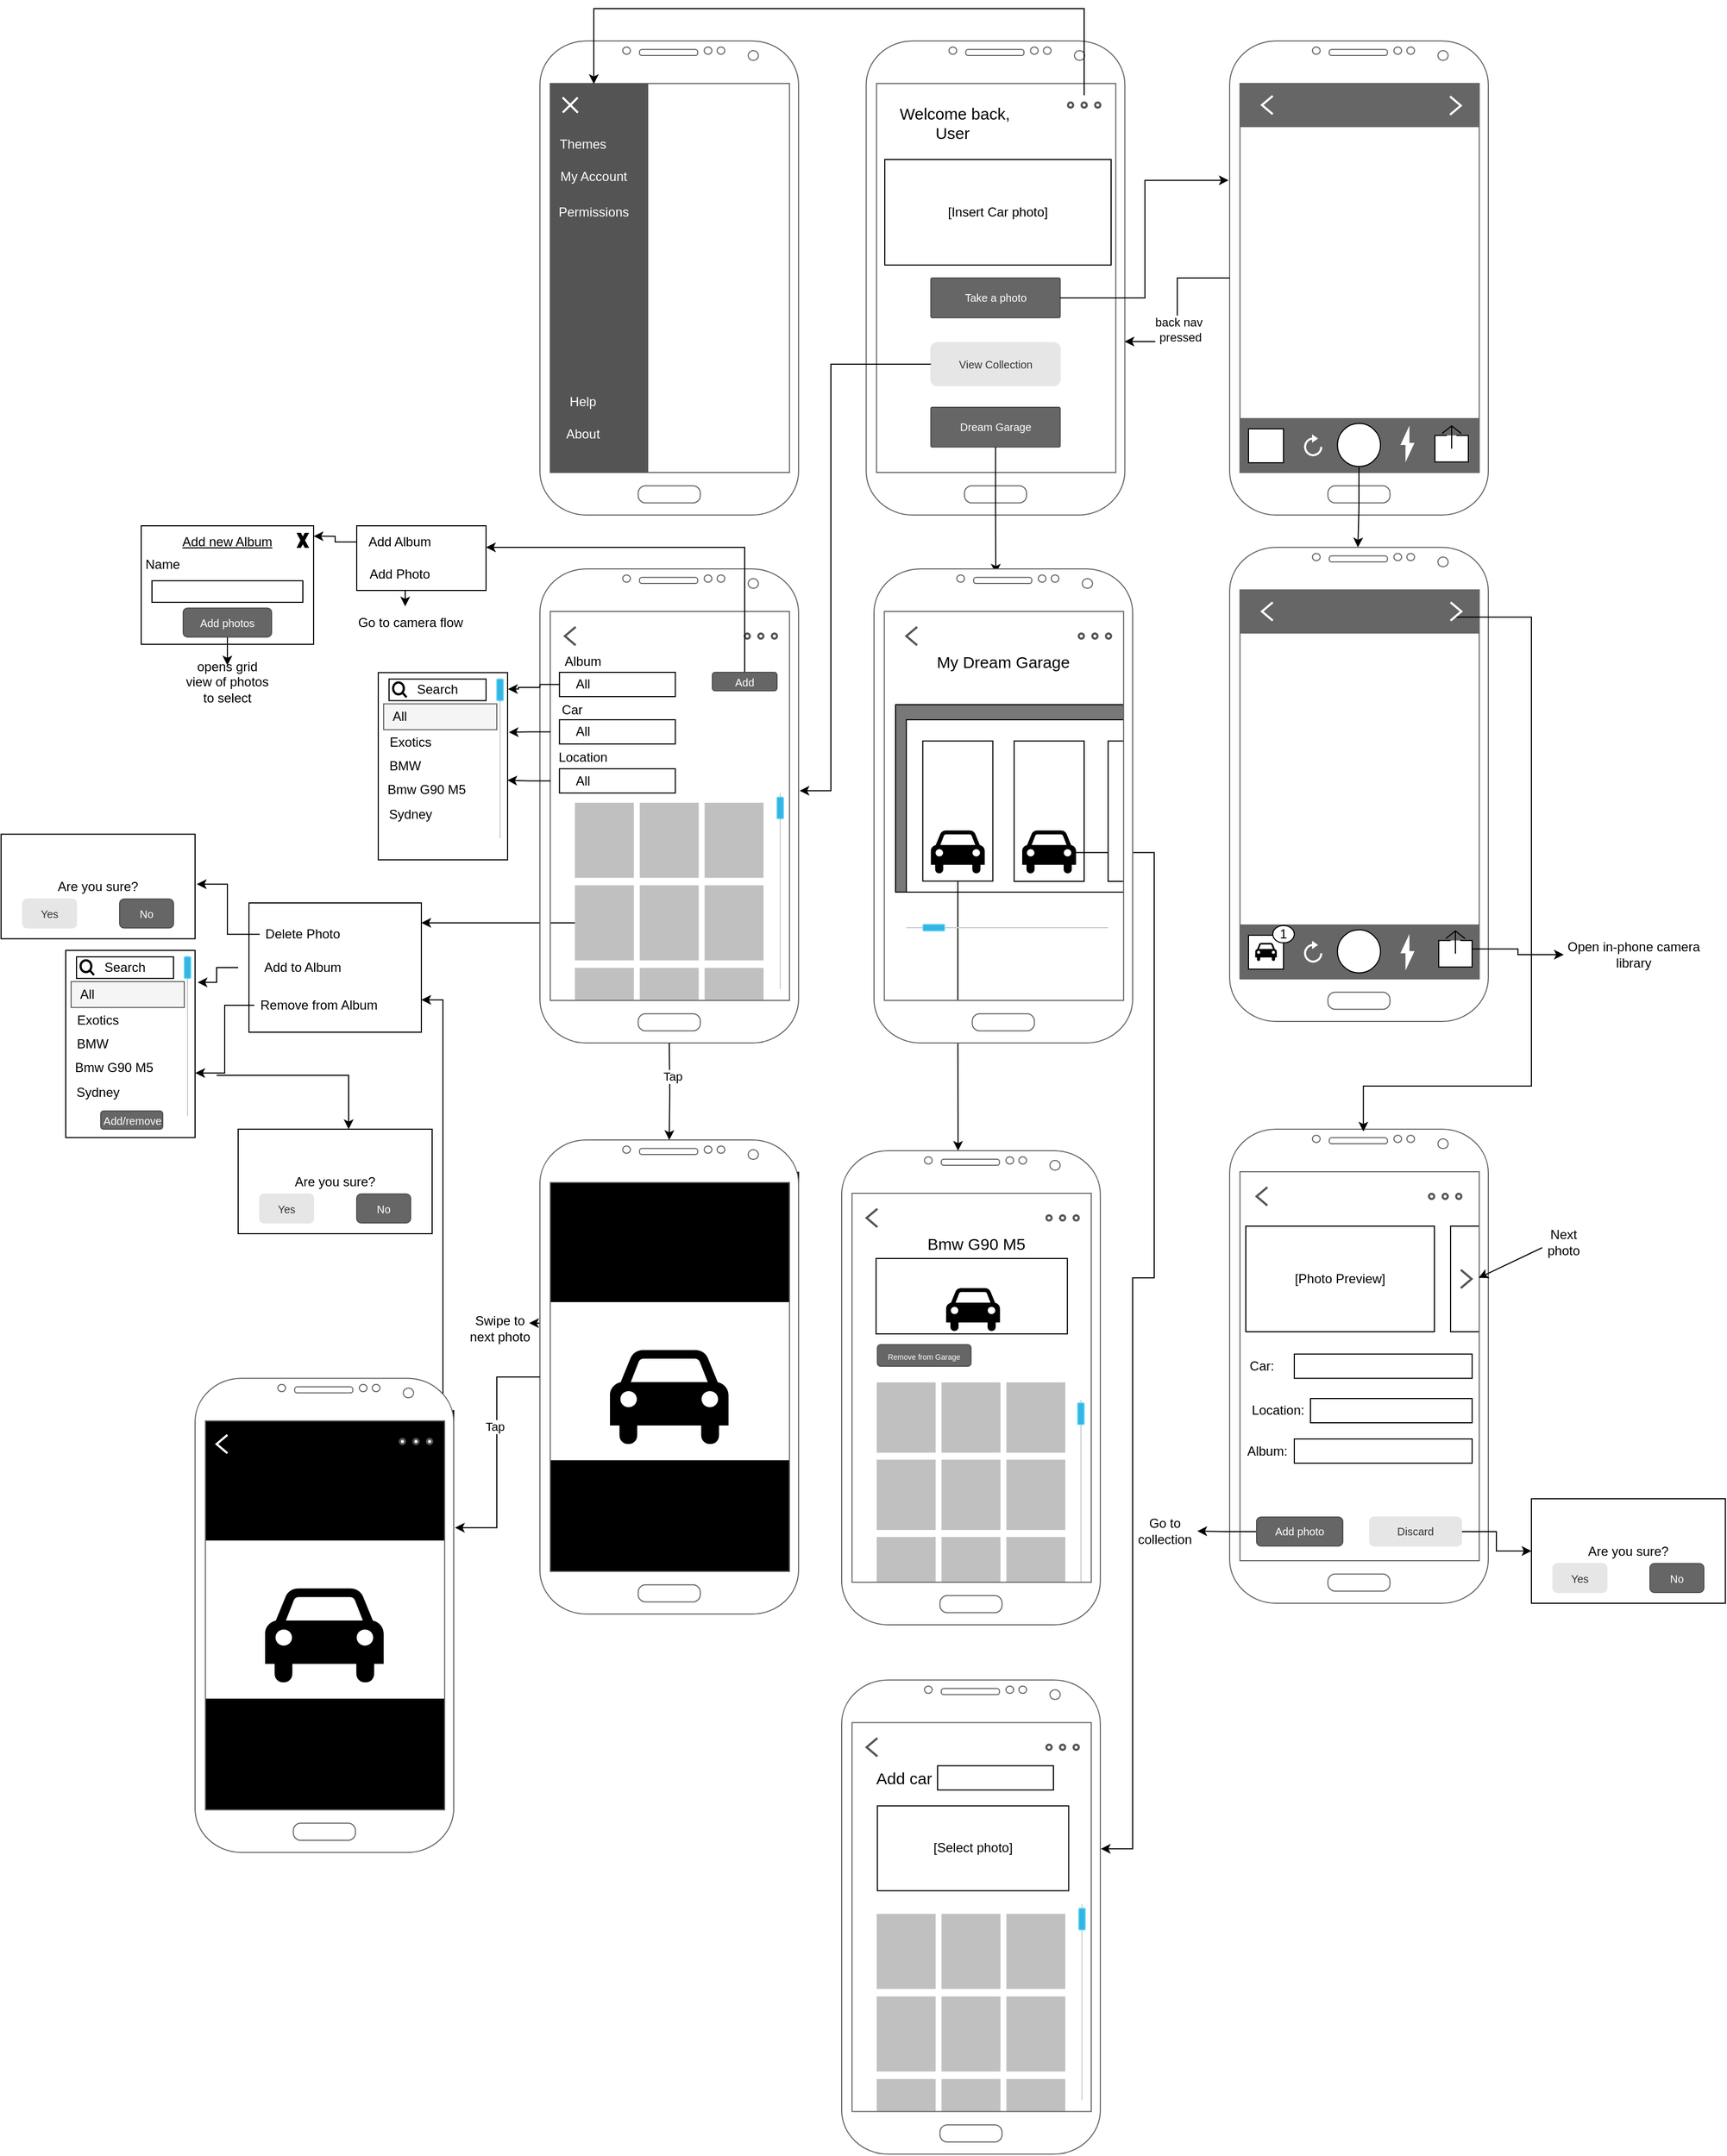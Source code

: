 <mxfile version="24.7.16">
  <diagram name="Page-1" id="_Imi20YF65p1r5JZfGh4">
    <mxGraphModel dx="3208" dy="1286" grid="1" gridSize="10" guides="1" tooltips="1" connect="1" arrows="1" fold="1" page="1" pageScale="1" pageWidth="850" pageHeight="1100" math="0" shadow="0">
      <root>
        <mxCell id="0" />
        <mxCell id="1" parent="0" />
        <mxCell id="EB2zFyWqHdrt-Vx0YhkD-147" value="" style="rounded=0;whiteSpace=wrap;html=1;fillColor=#000000;" parent="1" vertex="1">
          <mxGeometry x="-167.18" y="1427.75" width="234.35" height="110" as="geometry" />
        </mxCell>
        <mxCell id="EB2zFyWqHdrt-Vx0YhkD-103" value="" style="rounded=0;whiteSpace=wrap;html=1;" parent="1" vertex="1">
          <mxGeometry x="675" y="1210" width="35" height="98" as="geometry" />
        </mxCell>
        <mxCell id="EB2zFyWqHdrt-Vx0YhkD-168" style="edgeStyle=orthogonalEdgeStyle;rounded=0;orthogonalLoop=1;jettySize=auto;html=1;" parent="1" source="EB2zFyWqHdrt-Vx0YhkD-1" edge="1">
          <mxGeometry relative="1" as="geometry">
            <mxPoint x="-280" y="928.5" as="targetPoint" />
          </mxGeometry>
        </mxCell>
        <mxCell id="EB2zFyWqHdrt-Vx0YhkD-1" value="" style="html=1;verticalLabelPosition=bottom;labelBackgroundColor=#ffffff;verticalAlign=top;shadow=0;dashed=0;strokeWidth=1;shape=mxgraph.ios7ui.iconGrid;fillColor=#c0c0c0;gridSize=3,3;" parent="1" vertex="1">
          <mxGeometry x="-137.5" y="817" width="175" height="223" as="geometry" />
        </mxCell>
        <mxCell id="EB2zFyWqHdrt-Vx0YhkD-2" value="" style="rounded=0;whiteSpace=wrap;html=1;fillColor=#787878;" parent="1" vertex="1">
          <mxGeometry x="160" y="726" width="220" height="174" as="geometry" />
        </mxCell>
        <mxCell id="EB2zFyWqHdrt-Vx0YhkD-3" value="" style="rounded=0;whiteSpace=wrap;html=1;" parent="1" vertex="1">
          <mxGeometry x="170" y="740" width="210" height="160" as="geometry" />
        </mxCell>
        <mxCell id="EB2zFyWqHdrt-Vx0YhkD-4" value="" style="rounded=0;whiteSpace=wrap;html=1;fillColor=#666666;strokeColor=none;" parent="1" vertex="1">
          <mxGeometry x="475" y="460" width="230" height="50" as="geometry" />
        </mxCell>
        <mxCell id="EB2zFyWqHdrt-Vx0YhkD-5" value="" style="rounded=0;whiteSpace=wrap;html=1;fillColor=#666666;strokeColor=none;" parent="1" vertex="1">
          <mxGeometry x="480" y="150" width="230" height="40" as="geometry" />
        </mxCell>
        <mxCell id="EB2zFyWqHdrt-Vx0YhkD-6" value="" style="verticalLabelPosition=bottom;verticalAlign=top;html=1;shadow=0;dashed=0;strokeWidth=1;shape=mxgraph.android.phone2;fillColor=#ffffff;strokeColor=#666666;fontColor=#333333;" parent="1" vertex="1">
          <mxGeometry x="-170" y="110" width="240" height="440" as="geometry" />
        </mxCell>
        <mxCell id="EB2zFyWqHdrt-Vx0YhkD-7" value="&lt;font style=&quot;font-size: 15px;&quot;&gt;Welcome back,&lt;/font&gt;&lt;div style=&quot;font-size: 15px;&quot;&gt;&lt;font style=&quot;font-size: 15px;&quot;&gt;User&amp;nbsp;&lt;/font&gt;&lt;/div&gt;" style="text;html=1;align=center;verticalAlign=middle;whiteSpace=wrap;rounded=0;" parent="1" vertex="1">
          <mxGeometry x="140" y="159.71" width="150" height="52" as="geometry" />
        </mxCell>
        <mxCell id="EB2zFyWqHdrt-Vx0YhkD-8" value="Take a photo" style="rounded=1;html=1;shadow=0;dashed=0;whiteSpace=wrap;fontSize=10;fillColor=#666666;align=center;strokeColor=#4D4D4D;fontColor=#ffffff;arcSize=4;" parent="1" vertex="1">
          <mxGeometry x="192.75" y="330" width="120" height="36.88" as="geometry" />
        </mxCell>
        <mxCell id="EB2zFyWqHdrt-Vx0YhkD-9" value="View Collection" style="rounded=1;html=1;shadow=0;dashed=0;whiteSpace=wrap;fontSize=10;fillColor=#E6E6E6;align=center;strokeColor=#E6E6E6;fontColor=#333333;" parent="1" vertex="1">
          <mxGeometry x="192.75" y="390" width="120" height="40" as="geometry" />
        </mxCell>
        <mxCell id="EB2zFyWqHdrt-Vx0YhkD-10" value="" style="verticalLabelPosition=bottom;verticalAlign=top;html=1;shadow=0;dashed=0;strokeWidth=1;shape=mxgraph.android.phone2;fillColor=#ffffff;strokeColor=#666666;fontColor=#333333;" parent="1" vertex="1">
          <mxGeometry x="132.75" y="110" width="240" height="440" as="geometry" />
        </mxCell>
        <mxCell id="EB2zFyWqHdrt-Vx0YhkD-11" value="" style="rounded=0;whiteSpace=wrap;html=1;fillColor=#545454;strokeColor=#545454;" parent="1" vertex="1">
          <mxGeometry x="-160" y="150" width="90" height="360" as="geometry" />
        </mxCell>
        <mxCell id="EB2zFyWqHdrt-Vx0YhkD-12" value="Dream Garage" style="rounded=1;html=1;shadow=0;dashed=0;whiteSpace=wrap;fontSize=10;fillColor=#666666;align=center;strokeColor=#4D4D4D;fontColor=#ffffff;arcSize=4;" parent="1" vertex="1">
          <mxGeometry x="192.75" y="450" width="120" height="36.88" as="geometry" />
        </mxCell>
        <mxCell id="EB2zFyWqHdrt-Vx0YhkD-13" value="[Insert Car photo]" style="rounded=0;whiteSpace=wrap;html=1;" parent="1" vertex="1">
          <mxGeometry x="150" y="220" width="210" height="98" as="geometry" />
        </mxCell>
        <mxCell id="EB2zFyWqHdrt-Vx0YhkD-14" style="edgeStyle=orthogonalEdgeStyle;rounded=0;orthogonalLoop=1;jettySize=auto;html=1;" parent="1" edge="1">
          <mxGeometry relative="1" as="geometry">
            <mxPoint x="335" y="160.35" as="sourcePoint" />
            <mxPoint x="-120" y="150" as="targetPoint" />
            <Array as="points">
              <mxPoint x="335" y="80" />
              <mxPoint x="-120" y="80" />
            </Array>
          </mxGeometry>
        </mxCell>
        <mxCell id="EB2zFyWqHdrt-Vx0YhkD-15" value="" style="verticalLabelPosition=bottom;verticalAlign=top;html=1;shadow=0;dashed=0;strokeWidth=1;shape=mxgraph.android.phone2;fillColor=#ffffff;strokeColor=#666666;fontColor=#333333;" parent="1" vertex="1">
          <mxGeometry x="470" y="110" width="240" height="440" as="geometry" />
        </mxCell>
        <mxCell id="EB2zFyWqHdrt-Vx0YhkD-16" value="" style="html=1;verticalLabelPosition=bottom;labelBackgroundColor=#ffffff;verticalAlign=top;shadow=0;dashed=0;strokeWidth=2;shape=mxgraph.ios7.misc.flagged;strokeColor=#FFFFFF;rotation=45;" parent="1" vertex="1">
          <mxGeometry x="-151.85" y="159.71" width="20" height="19.59" as="geometry" />
        </mxCell>
        <mxCell id="EB2zFyWqHdrt-Vx0YhkD-17" value="Help" style="text;html=1;align=center;verticalAlign=middle;whiteSpace=wrap;rounded=0;fontColor=#ffffff;" parent="1" vertex="1">
          <mxGeometry x="-170" y="430" width="80" height="30" as="geometry" />
        </mxCell>
        <mxCell id="EB2zFyWqHdrt-Vx0YhkD-18" value="Themes" style="text;html=1;align=center;verticalAlign=middle;whiteSpace=wrap;rounded=0;fontColor=#ffffff;" parent="1" vertex="1">
          <mxGeometry x="-170" y="191.01" width="80" height="30" as="geometry" />
        </mxCell>
        <mxCell id="EB2zFyWqHdrt-Vx0YhkD-19" value="My Account" style="text;html=1;align=center;verticalAlign=middle;whiteSpace=wrap;rounded=0;fontColor=#ffffff;" parent="1" vertex="1">
          <mxGeometry x="-160" y="221.01" width="80" height="30" as="geometry" />
        </mxCell>
        <mxCell id="EB2zFyWqHdrt-Vx0YhkD-20" value="About" style="text;html=1;align=center;verticalAlign=middle;whiteSpace=wrap;rounded=0;fontColor=#ffffff;" parent="1" vertex="1">
          <mxGeometry x="-170" y="460" width="80" height="30" as="geometry" />
        </mxCell>
        <mxCell id="EB2zFyWqHdrt-Vx0YhkD-21" value="Permissions" style="text;html=1;align=center;verticalAlign=middle;whiteSpace=wrap;rounded=0;fontColor=#ffffff;" parent="1" vertex="1">
          <mxGeometry x="-160" y="254" width="80" height="30" as="geometry" />
        </mxCell>
        <mxCell id="EB2zFyWqHdrt-Vx0YhkD-22" value="" style="html=1;verticalLabelPosition=bottom;align=center;labelBackgroundColor=#ffffff;verticalAlign=top;strokeWidth=2;strokeColor=#545454;shadow=0;dashed=0;shape=mxgraph.ios7.icons.page_navigation;pointerEvents=1" parent="1" vertex="1">
          <mxGeometry x="320" y="167.1" width="30" height="4.8" as="geometry" />
        </mxCell>
        <mxCell id="EB2zFyWqHdrt-Vx0YhkD-24" style="edgeStyle=orthogonalEdgeStyle;rounded=0;orthogonalLoop=1;jettySize=auto;html=1;entryX=-0.004;entryY=0.294;entryDx=0;entryDy=0;entryPerimeter=0;" parent="1" source="EB2zFyWqHdrt-Vx0YhkD-8" target="EB2zFyWqHdrt-Vx0YhkD-15" edge="1">
          <mxGeometry relative="1" as="geometry" />
        </mxCell>
        <mxCell id="EB2zFyWqHdrt-Vx0YhkD-25" style="edgeStyle=orthogonalEdgeStyle;rounded=0;orthogonalLoop=1;jettySize=auto;html=1;entryX=0.999;entryY=0.634;entryDx=0;entryDy=0;entryPerimeter=0;" parent="1" source="EB2zFyWqHdrt-Vx0YhkD-15" target="EB2zFyWqHdrt-Vx0YhkD-10" edge="1">
          <mxGeometry relative="1" as="geometry" />
        </mxCell>
        <mxCell id="EB2zFyWqHdrt-Vx0YhkD-26" value="back nav&amp;nbsp;&lt;div&gt;pressed&lt;/div&gt;" style="edgeLabel;html=1;align=center;verticalAlign=middle;resizable=0;points=[];" parent="EB2zFyWqHdrt-Vx0YhkD-25" vertex="1" connectable="0">
          <mxGeometry x="0.231" y="2" relative="1" as="geometry">
            <mxPoint as="offset" />
          </mxGeometry>
        </mxCell>
        <mxCell id="EB2zFyWqHdrt-Vx0YhkD-27" value="" style="ellipse;whiteSpace=wrap;html=1;aspect=fixed;" parent="1" vertex="1">
          <mxGeometry x="570" y="465" width="40" height="40" as="geometry" />
        </mxCell>
        <mxCell id="EB2zFyWqHdrt-Vx0YhkD-29" value="" style="verticalLabelPosition=bottom;verticalAlign=top;html=1;shadow=0;dashed=0;strokeWidth=1;shape=mxgraph.android.phone2;fillColor=#ffffff;strokeColor=#666666;fontColor=#333333;" parent="1" vertex="1">
          <mxGeometry x="470" y="1120" width="240" height="440" as="geometry" />
        </mxCell>
        <mxCell id="EB2zFyWqHdrt-Vx0YhkD-30" style="edgeStyle=orthogonalEdgeStyle;rounded=0;orthogonalLoop=1;jettySize=auto;html=1;" parent="1" source="EB2zFyWqHdrt-Vx0YhkD-27" edge="1">
          <mxGeometry relative="1" as="geometry">
            <mxPoint x="589" y="580" as="targetPoint" />
          </mxGeometry>
        </mxCell>
        <mxCell id="EB2zFyWqHdrt-Vx0YhkD-31" value="[Photo Preview]" style="rounded=0;whiteSpace=wrap;html=1;" parent="1" vertex="1">
          <mxGeometry x="485" y="1210" width="175" height="98" as="geometry" />
        </mxCell>
        <mxCell id="EB2zFyWqHdrt-Vx0YhkD-32" value="" style="html=1;verticalLabelPosition=bottom;align=center;labelBackgroundColor=#ffffff;verticalAlign=top;strokeWidth=2;strokeColor=#545454;shadow=0;dashed=0;shape=mxgraph.ios7.icons.page_navigation;pointerEvents=1" parent="1" vertex="1">
          <mxGeometry x="655" y="1180" width="30" height="4.8" as="geometry" />
        </mxCell>
        <mxCell id="EB2zFyWqHdrt-Vx0YhkD-33" value="" style="html=1;verticalLabelPosition=bottom;labelBackgroundColor=#ffffff;verticalAlign=top;shadow=0;dashed=0;strokeWidth=2;shape=mxgraph.ios7.misc.left;strokeColor=#545454;" parent="1" vertex="1">
          <mxGeometry x="495" y="1173.9" width="10" height="17" as="geometry" />
        </mxCell>
        <mxCell id="EB2zFyWqHdrt-Vx0YhkD-34" value="Car:" style="text;html=1;align=center;verticalAlign=middle;whiteSpace=wrap;rounded=0;" parent="1" vertex="1">
          <mxGeometry x="470" y="1325" width="60" height="30" as="geometry" />
        </mxCell>
        <mxCell id="EB2zFyWqHdrt-Vx0YhkD-35" value="" style="rounded=0;whiteSpace=wrap;html=1;" parent="1" vertex="1">
          <mxGeometry x="530" y="1328.75" width="165" height="22.5" as="geometry" />
        </mxCell>
        <mxCell id="EB2zFyWqHdrt-Vx0YhkD-36" value="" style="shape=image;html=1;verticalAlign=top;verticalLabelPosition=bottom;labelBackgroundColor=#ffffff;imageAspect=0;aspect=fixed;image=https://cdn2.iconfinder.com/data/icons/navigation-set-arrows-part-two/32/Arrow_Drop_Down_Circle-128.png" parent="1" vertex="1">
          <mxGeometry x="667" y="1331" width="18" height="18" as="geometry" />
        </mxCell>
        <mxCell id="EB2zFyWqHdrt-Vx0YhkD-37" value="Location:" style="text;html=1;align=center;verticalAlign=middle;whiteSpace=wrap;rounded=0;" parent="1" vertex="1">
          <mxGeometry x="485" y="1366.25" width="60" height="30" as="geometry" />
        </mxCell>
        <mxCell id="EB2zFyWqHdrt-Vx0YhkD-38" value="" style="rounded=0;whiteSpace=wrap;html=1;" parent="1" vertex="1">
          <mxGeometry x="545" y="1370" width="150" height="22.5" as="geometry" />
        </mxCell>
        <mxCell id="EB2zFyWqHdrt-Vx0YhkD-39" value="Album:" style="text;html=1;align=center;verticalAlign=middle;whiteSpace=wrap;rounded=0;" parent="1" vertex="1">
          <mxGeometry x="475" y="1403.75" width="60" height="30" as="geometry" />
        </mxCell>
        <mxCell id="EB2zFyWqHdrt-Vx0YhkD-40" value="" style="rounded=0;whiteSpace=wrap;html=1;" parent="1" vertex="1">
          <mxGeometry x="530" y="1407.5" width="165" height="22.5" as="geometry" />
        </mxCell>
        <mxCell id="EB2zFyWqHdrt-Vx0YhkD-41" value="" style="shape=image;html=1;verticalAlign=top;verticalLabelPosition=bottom;labelBackgroundColor=#ffffff;imageAspect=0;aspect=fixed;image=https://cdn2.iconfinder.com/data/icons/navigation-set-arrows-part-two/32/Arrow_Drop_Down_Circle-128.png" parent="1" vertex="1">
          <mxGeometry x="667" y="1409.75" width="18" height="18" as="geometry" />
        </mxCell>
        <mxCell id="EB2zFyWqHdrt-Vx0YhkD-42" value="" style="html=1;verticalLabelPosition=bottom;labelBackgroundColor=#ffffff;verticalAlign=top;shadow=0;dashed=0;strokeWidth=2;shape=mxgraph.ios7.misc.left;strokeColor=#ffffff;" parent="1" vertex="1">
          <mxGeometry x="500" y="161" width="10" height="17" as="geometry" />
        </mxCell>
        <mxCell id="EB2zFyWqHdrt-Vx0YhkD-126" style="edgeStyle=orthogonalEdgeStyle;rounded=0;orthogonalLoop=1;jettySize=auto;html=1;" parent="1" source="EB2zFyWqHdrt-Vx0YhkD-43" edge="1">
          <mxGeometry relative="1" as="geometry">
            <mxPoint x="440" y="1493" as="targetPoint" />
          </mxGeometry>
        </mxCell>
        <mxCell id="EB2zFyWqHdrt-Vx0YhkD-43" value="Add photo" style="rounded=1;html=1;shadow=0;dashed=0;whiteSpace=wrap;fontSize=10;fillColor=#666666;align=center;strokeColor=#4D4D4D;fontColor=#ffffff;" parent="1" vertex="1">
          <mxGeometry x="495" y="1480" width="80" height="26.88" as="geometry" />
        </mxCell>
        <mxCell id="EB2zFyWqHdrt-Vx0YhkD-115" style="edgeStyle=orthogonalEdgeStyle;rounded=0;orthogonalLoop=1;jettySize=auto;html=1;entryX=0;entryY=0.5;entryDx=0;entryDy=0;" parent="1" source="EB2zFyWqHdrt-Vx0YhkD-44" target="EB2zFyWqHdrt-Vx0YhkD-111" edge="1">
          <mxGeometry relative="1" as="geometry" />
        </mxCell>
        <mxCell id="EB2zFyWqHdrt-Vx0YhkD-44" value="Discard" style="rounded=1;html=1;shadow=0;dashed=0;whiteSpace=wrap;fontSize=10;fillColor=#E6E6E6;align=center;strokeColor=#E6E6E6;fontColor=#333333;" parent="1" vertex="1">
          <mxGeometry x="600" y="1480" width="85" height="26.88" as="geometry" />
        </mxCell>
        <mxCell id="EB2zFyWqHdrt-Vx0YhkD-45" value="" style="verticalLabelPosition=bottom;verticalAlign=top;html=1;shadow=0;dashed=0;strokeWidth=1;shape=mxgraph.android.phone2;fillColor=#ffffff;strokeColor=#666666;fontColor=#333333;" parent="1" vertex="1">
          <mxGeometry x="-170" y="600" width="240" height="440" as="geometry" />
        </mxCell>
        <mxCell id="EB2zFyWqHdrt-Vx0YhkD-47" style="edgeStyle=orthogonalEdgeStyle;rounded=0;orthogonalLoop=1;jettySize=auto;html=1;entryX=1.004;entryY=0.468;entryDx=0;entryDy=0;entryPerimeter=0;" parent="1" source="EB2zFyWqHdrt-Vx0YhkD-9" target="EB2zFyWqHdrt-Vx0YhkD-45" edge="1">
          <mxGeometry relative="1" as="geometry">
            <Array as="points">
              <mxPoint x="100" y="410" />
              <mxPoint x="100" y="806" />
            </Array>
          </mxGeometry>
        </mxCell>
        <mxCell id="EB2zFyWqHdrt-Vx0YhkD-48" style="edgeStyle=orthogonalEdgeStyle;rounded=0;orthogonalLoop=1;jettySize=auto;html=1;entryX=0.471;entryY=0.01;entryDx=0;entryDy=0;entryPerimeter=0;" parent="1" source="EB2zFyWqHdrt-Vx0YhkD-12" target="EB2zFyWqHdrt-Vx0YhkD-46" edge="1">
          <mxGeometry relative="1" as="geometry" />
        </mxCell>
        <mxCell id="EB2zFyWqHdrt-Vx0YhkD-49" value="&lt;span style=&quot;font-size: 15px;&quot;&gt;My Dream Garage&lt;/span&gt;" style="text;html=1;align=center;verticalAlign=middle;whiteSpace=wrap;rounded=0;" parent="1" vertex="1">
          <mxGeometry x="185" y="660" width="150" height="52" as="geometry" />
        </mxCell>
        <mxCell id="EB2zFyWqHdrt-Vx0YhkD-50" value="" style="html=1;verticalLabelPosition=bottom;align=center;labelBackgroundColor=#ffffff;verticalAlign=top;strokeWidth=2;strokeColor=#545454;shadow=0;dashed=0;shape=mxgraph.ios7.icons.page_navigation;pointerEvents=1" parent="1" vertex="1">
          <mxGeometry x="330" y="660" width="30" height="4.8" as="geometry" />
        </mxCell>
        <mxCell id="EB2zFyWqHdrt-Vx0YhkD-51" value="" style="html=1;verticalLabelPosition=bottom;align=center;labelBackgroundColor=#ffffff;verticalAlign=top;strokeWidth=2;strokeColor=#545454;shadow=0;dashed=0;shape=mxgraph.ios7.icons.page_navigation;pointerEvents=1" parent="1" vertex="1">
          <mxGeometry x="20" y="660" width="30" height="4.8" as="geometry" />
        </mxCell>
        <mxCell id="EB2zFyWqHdrt-Vx0YhkD-52" value="" style="html=1;verticalLabelPosition=bottom;labelBackgroundColor=#ffffff;verticalAlign=top;shadow=0;dashed=0;strokeWidth=2;shape=mxgraph.ios7.misc.left;strokeColor=#545454;" parent="1" vertex="1">
          <mxGeometry x="170" y="653.9" width="10" height="17" as="geometry" />
        </mxCell>
        <mxCell id="EB2zFyWqHdrt-Vx0YhkD-53" value="" style="html=1;verticalLabelPosition=bottom;labelBackgroundColor=#ffffff;verticalAlign=top;shadow=0;dashed=0;strokeWidth=2;shape=mxgraph.ios7.misc.left;strokeColor=#545454;" parent="1" vertex="1">
          <mxGeometry x="-146.85" y="653.9" width="10" height="17" as="geometry" />
        </mxCell>
        <mxCell id="EB2zFyWqHdrt-Vx0YhkD-209" style="edgeStyle=orthogonalEdgeStyle;rounded=0;orthogonalLoop=1;jettySize=auto;html=1;entryX=0.45;entryY=0;entryDx=0;entryDy=0;entryPerimeter=0;" parent="1" source="EB2zFyWqHdrt-Vx0YhkD-54" target="EB2zFyWqHdrt-Vx0YhkD-213" edge="1">
          <mxGeometry relative="1" as="geometry">
            <mxPoint x="218" y="1130" as="targetPoint" />
          </mxGeometry>
        </mxCell>
        <mxCell id="EB2zFyWqHdrt-Vx0YhkD-54" value="" style="rounded=0;whiteSpace=wrap;html=1;" parent="1" vertex="1">
          <mxGeometry x="185.25" y="759.75" width="65" height="130" as="geometry" />
        </mxCell>
        <mxCell id="EB2zFyWqHdrt-Vx0YhkD-55" value="" style="rounded=0;whiteSpace=wrap;html=1;" parent="1" vertex="1">
          <mxGeometry x="270" y="759.75" width="65" height="130.25" as="geometry" />
        </mxCell>
        <mxCell id="EB2zFyWqHdrt-Vx0YhkD-56" value="" style="shape=mxgraph.signs.transportation.car_4;html=1;pointerEvents=1;fillColor=#000000;strokeColor=none;verticalLabelPosition=bottom;verticalAlign=top;align=center;" parent="1" vertex="1">
          <mxGeometry x="192.75" y="842.75" width="50" height="41" as="geometry" />
        </mxCell>
        <mxCell id="EB2zFyWqHdrt-Vx0YhkD-233" style="edgeStyle=orthogonalEdgeStyle;rounded=0;orthogonalLoop=1;jettySize=auto;html=1;entryX=1.002;entryY=0.356;entryDx=0;entryDy=0;entryPerimeter=0;" parent="1" source="EB2zFyWqHdrt-Vx0YhkD-57" target="EB2zFyWqHdrt-Vx0YhkD-236" edge="1">
          <mxGeometry relative="1" as="geometry">
            <mxPoint x="360" y="1790" as="targetPoint" />
            <Array as="points">
              <mxPoint x="400" y="863" />
              <mxPoint x="400" y="1258" />
              <mxPoint x="380" y="1258" />
              <mxPoint x="380" y="1788" />
            </Array>
          </mxGeometry>
        </mxCell>
        <mxCell id="EB2zFyWqHdrt-Vx0YhkD-57" value="" style="shape=mxgraph.signs.transportation.car_4;html=1;pointerEvents=1;fillColor=#000000;strokeColor=none;verticalLabelPosition=bottom;verticalAlign=top;align=center;" parent="1" vertex="1">
          <mxGeometry x="277.5" y="842.75" width="50" height="41" as="geometry" />
        </mxCell>
        <mxCell id="EB2zFyWqHdrt-Vx0YhkD-58" style="edgeStyle=orthogonalEdgeStyle;rounded=0;orthogonalLoop=1;jettySize=auto;html=1;entryX=1.003;entryY=0.088;entryDx=0;entryDy=0;entryPerimeter=0;" parent="1" source="EB2zFyWqHdrt-Vx0YhkD-59" target="EB2zFyWqHdrt-Vx0YhkD-76" edge="1">
          <mxGeometry relative="1" as="geometry">
            <Array as="points">
              <mxPoint x="-170" y="707" />
              <mxPoint x="-170" y="710" />
              <mxPoint x="-190" y="710" />
              <mxPoint x="-190" y="711" />
            </Array>
          </mxGeometry>
        </mxCell>
        <mxCell id="EB2zFyWqHdrt-Vx0YhkD-59" value="" style="rounded=0;whiteSpace=wrap;html=1;" parent="1" vertex="1">
          <mxGeometry x="-151.85" y="696" width="107.5" height="22.5" as="geometry" />
        </mxCell>
        <mxCell id="EB2zFyWqHdrt-Vx0YhkD-60" value="" style="shape=image;html=1;verticalAlign=top;verticalLabelPosition=bottom;labelBackgroundColor=#ffffff;imageAspect=0;aspect=fixed;image=https://cdn2.iconfinder.com/data/icons/navigation-set-arrows-part-two/32/Arrow_Drop_Down_Circle-128.png" parent="1" vertex="1">
          <mxGeometry x="-70" y="698.25" width="18" height="18" as="geometry" />
        </mxCell>
        <mxCell id="EB2zFyWqHdrt-Vx0YhkD-61" value="All" style="text;html=1;align=center;verticalAlign=middle;whiteSpace=wrap;rounded=0;" parent="1" vertex="1">
          <mxGeometry x="-160" y="692.25" width="60" height="30" as="geometry" />
        </mxCell>
        <mxCell id="EB2zFyWqHdrt-Vx0YhkD-62" value="" style="verticalLabelPosition=bottom;verticalAlign=top;html=1;shadow=0;dashed=0;strokeWidth=1;shape=mxgraph.android.quickscroll3;dy=0.076;fillColor=#33b5e5;strokeColor=#66D5F5;" parent="1" vertex="1">
          <mxGeometry x="50" y="808" width="6" height="182" as="geometry" />
        </mxCell>
        <mxCell id="EB2zFyWqHdrt-Vx0YhkD-63" value="" style="verticalLabelPosition=bottom;verticalAlign=top;html=1;shadow=0;dashed=0;strokeWidth=1;shape=mxgraph.android.quickscroll3;dy=0.864;fillColor=#33b5e5;strokeColor=#66D5F5;direction=south;" parent="1" vertex="1">
          <mxGeometry x="170" y="930" width="187.25" height="6" as="geometry" />
        </mxCell>
        <mxCell id="EB2zFyWqHdrt-Vx0YhkD-64" value="Album" style="text;html=1;align=center;verticalAlign=middle;whiteSpace=wrap;rounded=0;" parent="1" vertex="1">
          <mxGeometry x="-160" y="670.9" width="60" height="30" as="geometry" />
        </mxCell>
        <mxCell id="EB2zFyWqHdrt-Vx0YhkD-65" value="" style="rounded=0;whiteSpace=wrap;html=1;" parent="1" vertex="1">
          <mxGeometry x="-151.85" y="740" width="107.5" height="22.5" as="geometry" />
        </mxCell>
        <mxCell id="EB2zFyWqHdrt-Vx0YhkD-66" value="" style="shape=image;html=1;verticalAlign=top;verticalLabelPosition=bottom;labelBackgroundColor=#ffffff;imageAspect=0;aspect=fixed;image=https://cdn2.iconfinder.com/data/icons/navigation-set-arrows-part-two/32/Arrow_Drop_Down_Circle-128.png" parent="1" vertex="1">
          <mxGeometry x="-70" y="742.25" width="18" height="18" as="geometry" />
        </mxCell>
        <mxCell id="EB2zFyWqHdrt-Vx0YhkD-140" style="edgeStyle=orthogonalEdgeStyle;rounded=0;orthogonalLoop=1;jettySize=auto;html=1;entryX=1.009;entryY=0.319;entryDx=0;entryDy=0;entryPerimeter=0;" parent="1" source="EB2zFyWqHdrt-Vx0YhkD-67" target="EB2zFyWqHdrt-Vx0YhkD-76" edge="1">
          <mxGeometry relative="1" as="geometry">
            <mxPoint x="-180" y="751.25" as="targetPoint" />
          </mxGeometry>
        </mxCell>
        <mxCell id="EB2zFyWqHdrt-Vx0YhkD-67" value="All" style="text;html=1;align=center;verticalAlign=middle;whiteSpace=wrap;rounded=0;" parent="1" vertex="1">
          <mxGeometry x="-160" y="736.25" width="60" height="30" as="geometry" />
        </mxCell>
        <mxCell id="EB2zFyWqHdrt-Vx0YhkD-68" value="Car" style="text;html=1;align=center;verticalAlign=middle;whiteSpace=wrap;rounded=0;" parent="1" vertex="1">
          <mxGeometry x="-170" y="716.25" width="60" height="30" as="geometry" />
        </mxCell>
        <mxCell id="EB2zFyWqHdrt-Vx0YhkD-69" style="edgeStyle=orthogonalEdgeStyle;rounded=0;orthogonalLoop=1;jettySize=auto;html=1;" parent="1" source="EB2zFyWqHdrt-Vx0YhkD-70" edge="1">
          <mxGeometry relative="1" as="geometry">
            <mxPoint x="-220" y="580" as="targetPoint" />
            <Array as="points">
              <mxPoint x="20" y="580" />
            </Array>
          </mxGeometry>
        </mxCell>
        <mxCell id="EB2zFyWqHdrt-Vx0YhkD-70" value="Add" style="rounded=1;html=1;shadow=0;dashed=0;whiteSpace=wrap;fontSize=10;fillColor=#666666;align=center;strokeColor=#4D4D4D;fontColor=#ffffff;" parent="1" vertex="1">
          <mxGeometry x="-10" y="696" width="60" height="17.13" as="geometry" />
        </mxCell>
        <mxCell id="EB2zFyWqHdrt-Vx0YhkD-71" value="" style="rounded=0;whiteSpace=wrap;html=1;" parent="1" vertex="1">
          <mxGeometry x="487.5" y="470" width="32.5" height="31.5" as="geometry" />
        </mxCell>
        <mxCell id="EB2zFyWqHdrt-Vx0YhkD-72" value="" style="rounded=0;whiteSpace=wrap;html=1;" parent="1" vertex="1">
          <mxGeometry x="-340" y="560" width="120" height="60" as="geometry" />
        </mxCell>
        <mxCell id="EB2zFyWqHdrt-Vx0YhkD-73" value="Add Album" style="text;html=1;align=center;verticalAlign=middle;whiteSpace=wrap;rounded=0;" parent="1" vertex="1">
          <mxGeometry x="-340" y="560" width="80" height="30" as="geometry" />
        </mxCell>
        <mxCell id="EB2zFyWqHdrt-Vx0YhkD-123" style="edgeStyle=orthogonalEdgeStyle;rounded=0;orthogonalLoop=1;jettySize=auto;html=1;" parent="1" source="EB2zFyWqHdrt-Vx0YhkD-75" target="EB2zFyWqHdrt-Vx0YhkD-121" edge="1">
          <mxGeometry relative="1" as="geometry">
            <Array as="points">
              <mxPoint x="-290" y="640" />
              <mxPoint x="-290" y="640" />
            </Array>
          </mxGeometry>
        </mxCell>
        <mxCell id="EB2zFyWqHdrt-Vx0YhkD-75" value="Add Photo&amp;nbsp; &amp;nbsp;" style="text;html=1;align=center;verticalAlign=middle;whiteSpace=wrap;rounded=0;" parent="1" vertex="1">
          <mxGeometry x="-340" y="590" width="90" height="30" as="geometry" />
        </mxCell>
        <mxCell id="EB2zFyWqHdrt-Vx0YhkD-76" value="" style="rounded=0;whiteSpace=wrap;html=1;" parent="1" vertex="1">
          <mxGeometry x="-320" y="696.25" width="120" height="173.75" as="geometry" />
        </mxCell>
        <mxCell id="EB2zFyWqHdrt-Vx0YhkD-78" value="Exotics" style="text;html=1;align=center;verticalAlign=middle;whiteSpace=wrap;rounded=0;" parent="1" vertex="1">
          <mxGeometry x="-320" y="746.25" width="60" height="30" as="geometry" />
        </mxCell>
        <mxCell id="EB2zFyWqHdrt-Vx0YhkD-79" value="" style="verticalLabelPosition=bottom;verticalAlign=top;html=1;shadow=0;dashed=0;strokeWidth=1;shape=mxgraph.android.quickscroll3;dy=0.076;fillColor=#33b5e5;strokeColor=#66D5F5;" parent="1" vertex="1">
          <mxGeometry x="-210" y="700.9" width="6" height="149.1" as="geometry" />
        </mxCell>
        <mxCell id="EB2zFyWqHdrt-Vx0YhkD-80" value="Sydney" style="text;html=1;align=center;verticalAlign=middle;whiteSpace=wrap;rounded=0;" parent="1" vertex="1">
          <mxGeometry x="-320" y="812.75" width="60" height="30" as="geometry" />
        </mxCell>
        <mxCell id="EB2zFyWqHdrt-Vx0YhkD-81" value="BMW" style="text;html=1;align=center;verticalAlign=middle;whiteSpace=wrap;rounded=0;" parent="1" vertex="1">
          <mxGeometry x="-325" y="768.12" width="60" height="30" as="geometry" />
        </mxCell>
        <mxCell id="EB2zFyWqHdrt-Vx0YhkD-82" value="Bmw G90 M5" style="text;html=1;align=center;verticalAlign=middle;whiteSpace=wrap;rounded=0;" parent="1" vertex="1">
          <mxGeometry x="-320" y="790.45" width="90" height="30" as="geometry" />
        </mxCell>
        <mxCell id="EB2zFyWqHdrt-Vx0YhkD-83" value="" style="rounded=0;whiteSpace=wrap;html=1;fillColor=#666666;strokeColor=none;" parent="1" vertex="1">
          <mxGeometry x="475" y="930" width="230" height="50" as="geometry" />
        </mxCell>
        <mxCell id="EB2zFyWqHdrt-Vx0YhkD-84" value="" style="rounded=0;whiteSpace=wrap;html=1;fillColor=#666666;strokeColor=none;" parent="1" vertex="1">
          <mxGeometry x="480" y="620" width="230" height="40" as="geometry" />
        </mxCell>
        <mxCell id="EB2zFyWqHdrt-Vx0YhkD-85" value="" style="verticalLabelPosition=bottom;verticalAlign=top;html=1;shadow=0;dashed=0;strokeWidth=1;shape=mxgraph.android.phone2;fillColor=#ffffff;strokeColor=#666666;fontColor=#333333;" parent="1" vertex="1">
          <mxGeometry x="470" y="580" width="240" height="440" as="geometry" />
        </mxCell>
        <mxCell id="EB2zFyWqHdrt-Vx0YhkD-87" value="" style="ellipse;whiteSpace=wrap;html=1;aspect=fixed;" parent="1" vertex="1">
          <mxGeometry x="570" y="935" width="40" height="40" as="geometry" />
        </mxCell>
        <mxCell id="EB2zFyWqHdrt-Vx0YhkD-89" style="edgeStyle=orthogonalEdgeStyle;rounded=0;orthogonalLoop=1;jettySize=auto;html=1;entryX=0.517;entryY=0.005;entryDx=0;entryDy=0;entryPerimeter=0;exitX=0.58;exitY=0.188;exitDx=0;exitDy=0;exitPerimeter=0;" parent="1" source="EB2zFyWqHdrt-Vx0YhkD-99" target="EB2zFyWqHdrt-Vx0YhkD-29" edge="1">
          <mxGeometry relative="1" as="geometry">
            <mxPoint x="589" y="1050" as="targetPoint" />
            <mxPoint x="760" y="980" as="sourcePoint" />
            <Array as="points">
              <mxPoint x="750" y="645" />
              <mxPoint x="750" y="1080" />
              <mxPoint x="594" y="1080" />
            </Array>
          </mxGeometry>
        </mxCell>
        <mxCell id="EB2zFyWqHdrt-Vx0YhkD-90" value="" style="html=1;verticalLabelPosition=bottom;labelBackgroundColor=#ffffff;verticalAlign=top;shadow=0;dashed=0;strokeWidth=2;shape=mxgraph.ios7.misc.left;strokeColor=#ffffff;" parent="1" vertex="1">
          <mxGeometry x="500" y="631" width="10" height="17" as="geometry" />
        </mxCell>
        <mxCell id="EB2zFyWqHdrt-Vx0YhkD-91" value="" style="rounded=0;whiteSpace=wrap;html=1;" parent="1" vertex="1">
          <mxGeometry x="487.5" y="940" width="32.5" height="31.5" as="geometry" />
        </mxCell>
        <mxCell id="EB2zFyWqHdrt-Vx0YhkD-92" value="" style="html=1;verticalLabelPosition=bottom;align=center;labelBackgroundColor=#ffffff;verticalAlign=top;strokeWidth=2;strokeColor=#ffffff;shadow=0;dashed=0;shape=mxgraph.ios7.icons.flash;" parent="1" vertex="1">
          <mxGeometry x="630" y="943.25" width="10" height="25" as="geometry" />
        </mxCell>
        <mxCell id="EB2zFyWqHdrt-Vx0YhkD-117" style="edgeStyle=orthogonalEdgeStyle;rounded=0;orthogonalLoop=1;jettySize=auto;html=1;" parent="1" source="EB2zFyWqHdrt-Vx0YhkD-93" target="EB2zFyWqHdrt-Vx0YhkD-116" edge="1">
          <mxGeometry relative="1" as="geometry" />
        </mxCell>
        <mxCell id="EB2zFyWqHdrt-Vx0YhkD-93" value="" style="html=1;verticalLabelPosition=bottom;align=center;labelBackgroundColor=#ffffff;verticalAlign=top;strokeWidth=1;strokeColor=#000000;shadow=0;dashed=0;shape=mxgraph.ios7.icons.share;" parent="1" vertex="1">
          <mxGeometry x="664" y="936" width="31" height="33.5" as="geometry" />
        </mxCell>
        <mxCell id="EB2zFyWqHdrt-Vx0YhkD-94" value="" style="html=1;verticalLabelPosition=bottom;align=center;labelBackgroundColor=#ffffff;verticalAlign=top;strokeWidth=2;strokeColor=#ffffff;shadow=0;dashed=0;shape=mxgraph.ios7.icons.reload;" parent="1" vertex="1">
          <mxGeometry x="540" y="477.06" width="15" height="17.38" as="geometry" />
        </mxCell>
        <mxCell id="EB2zFyWqHdrt-Vx0YhkD-95" value="" style="html=1;verticalLabelPosition=bottom;align=center;labelBackgroundColor=#ffffff;verticalAlign=top;strokeWidth=2;strokeColor=#ffffff;shadow=0;dashed=0;shape=mxgraph.ios7.icons.flash;" parent="1" vertex="1">
          <mxGeometry x="630" y="471.5" width="10" height="25" as="geometry" />
        </mxCell>
        <mxCell id="EB2zFyWqHdrt-Vx0YhkD-96" value="" style="html=1;verticalLabelPosition=bottom;align=center;labelBackgroundColor=#ffffff;verticalAlign=top;strokeWidth=1;strokeColor=#000000;shadow=0;dashed=0;shape=mxgraph.ios7.icons.share;" parent="1" vertex="1">
          <mxGeometry x="660.5" y="467.25" width="31" height="33.5" as="geometry" />
        </mxCell>
        <mxCell id="EB2zFyWqHdrt-Vx0YhkD-97" value="" style="html=1;verticalLabelPosition=bottom;align=center;labelBackgroundColor=#ffffff;verticalAlign=top;strokeWidth=2;strokeColor=#ffffff;shadow=0;dashed=0;shape=mxgraph.ios7.icons.reload;" parent="1" vertex="1">
          <mxGeometry x="540" y="947.06" width="15" height="17.38" as="geometry" />
        </mxCell>
        <mxCell id="EB2zFyWqHdrt-Vx0YhkD-98" value="" style="html=1;verticalLabelPosition=bottom;labelBackgroundColor=#ffffff;verticalAlign=top;shadow=0;dashed=0;strokeWidth=2;shape=mxgraph.ios7.misc.left;strokeColor=#ffffff;rotation=-180;" parent="1" vertex="1">
          <mxGeometry x="674.5" y="161.5" width="10" height="17" as="geometry" />
        </mxCell>
        <mxCell id="EB2zFyWqHdrt-Vx0YhkD-109" value="" style="rounded=0;whiteSpace=wrap;html=1;" parent="1" vertex="1">
          <mxGeometry x="357.25" y="759.75" width="22.75" height="130.25" as="geometry" />
        </mxCell>
        <mxCell id="EB2zFyWqHdrt-Vx0YhkD-99" value="" style="html=1;verticalLabelPosition=bottom;labelBackgroundColor=#ffffff;verticalAlign=top;shadow=0;dashed=0;strokeWidth=2;shape=mxgraph.ios7.misc.left;strokeColor=#ffffff;rotation=-180;" parent="1" vertex="1">
          <mxGeometry x="675" y="631" width="10" height="17" as="geometry" />
        </mxCell>
        <mxCell id="EB2zFyWqHdrt-Vx0YhkD-100" value="1" style="ellipse;whiteSpace=wrap;html=1;" parent="1" vertex="1">
          <mxGeometry x="510" y="931.06" width="20" height="16" as="geometry" />
        </mxCell>
        <mxCell id="EB2zFyWqHdrt-Vx0YhkD-102" value="" style="shape=mxgraph.signs.transportation.car_4;html=1;pointerEvents=1;fillColor=#000000;strokeColor=none;verticalLabelPosition=bottom;verticalAlign=top;align=center;" parent="1" vertex="1">
          <mxGeometry x="493.75" y="947.07" width="20" height="17.37" as="geometry" />
        </mxCell>
        <mxCell id="EB2zFyWqHdrt-Vx0YhkD-104" value="" style="html=1;verticalLabelPosition=bottom;labelBackgroundColor=#ffffff;verticalAlign=top;shadow=0;dashed=0;strokeWidth=2;shape=mxgraph.ios7.misc.left;strokeColor=#545454;rotation=-180;" parent="1" vertex="1">
          <mxGeometry x="684.5" y="1250.5" width="10" height="17" as="geometry" />
        </mxCell>
        <mxCell id="EB2zFyWqHdrt-Vx0YhkD-105" value="" style="endArrow=classic;html=1;rounded=0;" parent="1" edge="1">
          <mxGeometry width="50" height="50" relative="1" as="geometry">
            <mxPoint x="760" y="1230" as="sourcePoint" />
            <mxPoint x="701" y="1258" as="targetPoint" />
          </mxGeometry>
        </mxCell>
        <mxCell id="EB2zFyWqHdrt-Vx0YhkD-108" value="Next photo" style="text;html=1;align=center;verticalAlign=middle;whiteSpace=wrap;rounded=0;" parent="1" vertex="1">
          <mxGeometry x="750" y="1210" width="60" height="30" as="geometry" />
        </mxCell>
        <mxCell id="EB2zFyWqHdrt-Vx0YhkD-46" value="" style="verticalLabelPosition=bottom;verticalAlign=top;html=1;shadow=0;dashed=0;strokeWidth=1;shape=mxgraph.android.phone2;fillColor=#ffffff;strokeColor=#666666;fontColor=#333333;" parent="1" vertex="1">
          <mxGeometry x="140" y="600" width="240" height="440" as="geometry" />
        </mxCell>
        <mxCell id="EB2zFyWqHdrt-Vx0YhkD-111" value="Are you sure?" style="rounded=0;whiteSpace=wrap;html=1;" parent="1" vertex="1">
          <mxGeometry x="750" y="1463" width="180" height="97" as="geometry" />
        </mxCell>
        <mxCell id="EB2zFyWqHdrt-Vx0YhkD-112" value="No" style="rounded=1;html=1;shadow=0;dashed=0;whiteSpace=wrap;fontSize=10;fillColor=#666666;align=center;strokeColor=#4D4D4D;fontColor=#ffffff;" parent="1" vertex="1">
          <mxGeometry x="860" y="1523.12" width="50" height="26.88" as="geometry" />
        </mxCell>
        <mxCell id="EB2zFyWqHdrt-Vx0YhkD-113" value="Yes" style="rounded=1;html=1;shadow=0;dashed=0;whiteSpace=wrap;fontSize=10;fillColor=#E6E6E6;align=center;strokeColor=#E6E6E6;fontColor=#333333;" parent="1" vertex="1">
          <mxGeometry x="770" y="1523.12" width="50" height="26.88" as="geometry" />
        </mxCell>
        <mxCell id="EB2zFyWqHdrt-Vx0YhkD-116" value="Open in-phone camera library" style="text;html=1;align=center;verticalAlign=middle;whiteSpace=wrap;rounded=0;" parent="1" vertex="1">
          <mxGeometry x="780" y="943" width="130" height="30" as="geometry" />
        </mxCell>
        <mxCell id="EB2zFyWqHdrt-Vx0YhkD-119" value="" style="rounded=0;whiteSpace=wrap;html=1;" parent="1" vertex="1">
          <mxGeometry x="-540" y="560" width="160" height="110" as="geometry" />
        </mxCell>
        <mxCell id="EB2zFyWqHdrt-Vx0YhkD-120" value="&lt;u&gt;Add new Album&lt;/u&gt;" style="text;html=1;align=center;verticalAlign=middle;whiteSpace=wrap;rounded=0;" parent="1" vertex="1">
          <mxGeometry x="-510" y="560" width="100" height="30" as="geometry" />
        </mxCell>
        <mxCell id="EB2zFyWqHdrt-Vx0YhkD-121" value="Go to camera flow" style="text;html=1;align=center;verticalAlign=middle;whiteSpace=wrap;rounded=0;" parent="1" vertex="1">
          <mxGeometry x="-340" y="634.8" width="100" height="30" as="geometry" />
        </mxCell>
        <mxCell id="EB2zFyWqHdrt-Vx0YhkD-125" style="edgeStyle=orthogonalEdgeStyle;rounded=0;orthogonalLoop=1;jettySize=auto;html=1;entryX=1;entryY=0.088;entryDx=0;entryDy=0;entryPerimeter=0;" parent="1" source="EB2zFyWqHdrt-Vx0YhkD-73" target="EB2zFyWqHdrt-Vx0YhkD-119" edge="1">
          <mxGeometry relative="1" as="geometry" />
        </mxCell>
        <mxCell id="EB2zFyWqHdrt-Vx0YhkD-127" value="Go to collection" style="text;html=1;align=center;verticalAlign=middle;whiteSpace=wrap;rounded=0;" parent="1" vertex="1">
          <mxGeometry x="380" y="1478.44" width="60" height="30" as="geometry" />
        </mxCell>
        <mxCell id="EB2zFyWqHdrt-Vx0YhkD-130" value="" style="rounded=0;whiteSpace=wrap;html=1;" parent="1" vertex="1">
          <mxGeometry x="-530" y="611" width="140" height="20" as="geometry" />
        </mxCell>
        <mxCell id="EB2zFyWqHdrt-Vx0YhkD-131" value="Name" style="text;html=1;align=center;verticalAlign=middle;whiteSpace=wrap;rounded=0;" parent="1" vertex="1">
          <mxGeometry x="-570" y="581" width="100" height="30" as="geometry" />
        </mxCell>
        <mxCell id="EB2zFyWqHdrt-Vx0YhkD-132" value="" style="rounded=0;whiteSpace=wrap;html=1;" parent="1" vertex="1">
          <mxGeometry x="-151.85" y="785.5" width="107.5" height="22.5" as="geometry" />
        </mxCell>
        <mxCell id="EB2zFyWqHdrt-Vx0YhkD-133" value="Location" style="text;html=1;align=center;verticalAlign=middle;whiteSpace=wrap;rounded=0;" parent="1" vertex="1">
          <mxGeometry x="-160" y="760.45" width="60" height="30" as="geometry" />
        </mxCell>
        <mxCell id="EB2zFyWqHdrt-Vx0YhkD-134" value="" style="shape=image;html=1;verticalAlign=top;verticalLabelPosition=bottom;labelBackgroundColor=#ffffff;imageAspect=0;aspect=fixed;image=https://cdn2.iconfinder.com/data/icons/navigation-set-arrows-part-two/32/Arrow_Drop_Down_Circle-128.png" parent="1" vertex="1">
          <mxGeometry x="-70" y="787.75" width="18" height="18" as="geometry" />
        </mxCell>
        <mxCell id="EB2zFyWqHdrt-Vx0YhkD-135" value="All" style="text;html=1;align=center;verticalAlign=middle;whiteSpace=wrap;rounded=0;" parent="1" vertex="1">
          <mxGeometry x="-160" y="781.75" width="60" height="30" as="geometry" />
        </mxCell>
        <mxCell id="EB2zFyWqHdrt-Vx0YhkD-136" value="Search" style="rounded=0;whiteSpace=wrap;html=1;" parent="1" vertex="1">
          <mxGeometry x="-310" y="702.25" width="90" height="20" as="geometry" />
        </mxCell>
        <mxCell id="EB2zFyWqHdrt-Vx0YhkD-137" value="" style="html=1;verticalLabelPosition=bottom;align=center;labelBackgroundColor=#ffffff;verticalAlign=top;strokeWidth=2;strokeColor=#000000;shadow=0;dashed=0;shape=mxgraph.ios7.icons.looking_glass;" parent="1" vertex="1">
          <mxGeometry x="-306.25" y="705.38" width="12.5" height="13.75" as="geometry" />
        </mxCell>
        <mxCell id="EB2zFyWqHdrt-Vx0YhkD-143" style="edgeStyle=orthogonalEdgeStyle;rounded=0;orthogonalLoop=1;jettySize=auto;html=1;entryX=0.998;entryY=0.575;entryDx=0;entryDy=0;entryPerimeter=0;" parent="1" source="EB2zFyWqHdrt-Vx0YhkD-135" target="EB2zFyWqHdrt-Vx0YhkD-76" edge="1">
          <mxGeometry relative="1" as="geometry" />
        </mxCell>
        <mxCell id="EB2zFyWqHdrt-Vx0YhkD-144" value="" style="rounded=0;whiteSpace=wrap;html=1;strokeColor=#666666;fillColor=#f5f5f5;fontColor=#333333;" parent="1" vertex="1">
          <mxGeometry x="-315" y="725.25" width="105" height="24" as="geometry" />
        </mxCell>
        <mxCell id="EB2zFyWqHdrt-Vx0YhkD-77" value="All" style="text;html=1;align=center;verticalAlign=middle;whiteSpace=wrap;rounded=0;" parent="1" vertex="1">
          <mxGeometry x="-330" y="722.25" width="60" height="30" as="geometry" />
        </mxCell>
        <mxCell id="EB2zFyWqHdrt-Vx0YhkD-146" value="" style="rounded=0;whiteSpace=wrap;html=1;fillColor=#000000;" parent="1" vertex="1">
          <mxGeometry x="-164.35" y="1160" width="234.35" height="120" as="geometry" />
        </mxCell>
        <mxCell id="EB2zFyWqHdrt-Vx0YhkD-194" style="edgeStyle=orthogonalEdgeStyle;rounded=0;orthogonalLoop=1;jettySize=auto;html=1;" parent="1" edge="1">
          <mxGeometry relative="1" as="geometry">
            <mxPoint x="-180" y="1300" as="targetPoint" />
            <mxPoint x="-170" y="1300" as="sourcePoint" />
          </mxGeometry>
        </mxCell>
        <mxCell id="EB2zFyWqHdrt-Vx0YhkD-145" value="" style="verticalLabelPosition=bottom;verticalAlign=top;html=1;shadow=0;dashed=0;strokeWidth=1;shape=mxgraph.android.phone2;fillColor=#ffffff;strokeColor=#666666;fontColor=#333333;" parent="1" vertex="1">
          <mxGeometry x="-170" y="1130" width="240" height="440" as="geometry" />
        </mxCell>
        <mxCell id="EB2zFyWqHdrt-Vx0YhkD-148" style="edgeStyle=orthogonalEdgeStyle;rounded=0;orthogonalLoop=1;jettySize=auto;html=1;entryX=0.5;entryY=0;entryDx=0;entryDy=0;entryPerimeter=0;" parent="1" target="EB2zFyWqHdrt-Vx0YhkD-145" edge="1">
          <mxGeometry relative="1" as="geometry">
            <mxPoint x="-50" y="1040" as="sourcePoint" />
          </mxGeometry>
        </mxCell>
        <mxCell id="EB2zFyWqHdrt-Vx0YhkD-150" value="Tap" style="edgeLabel;html=1;align=center;verticalAlign=middle;resizable=0;points=[];" parent="EB2zFyWqHdrt-Vx0YhkD-148" vertex="1" connectable="0">
          <mxGeometry x="-0.318" y="2" relative="1" as="geometry">
            <mxPoint as="offset" />
          </mxGeometry>
        </mxCell>
        <mxCell id="EB2zFyWqHdrt-Vx0YhkD-149" value="" style="shape=mxgraph.signs.transportation.car_4;html=1;pointerEvents=1;fillColor=#000000;strokeColor=none;verticalLabelPosition=bottom;verticalAlign=top;align=center;" parent="1" vertex="1">
          <mxGeometry x="-105" y="1325" width="110" height="90" as="geometry" />
        </mxCell>
        <mxCell id="EB2zFyWqHdrt-Vx0YhkD-169" value="" style="rounded=0;whiteSpace=wrap;html=1;" parent="1" vertex="1">
          <mxGeometry x="-440" y="910" width="160" height="120" as="geometry" />
        </mxCell>
        <mxCell id="EB2zFyWqHdrt-Vx0YhkD-170" value="Delete Photo" style="text;html=1;align=center;verticalAlign=middle;whiteSpace=wrap;rounded=0;" parent="1" vertex="1">
          <mxGeometry x="-430" y="924.06" width="80" height="30" as="geometry" />
        </mxCell>
        <mxCell id="EB2zFyWqHdrt-Vx0YhkD-171" value="Remove from Album" style="text;html=1;align=center;verticalAlign=middle;whiteSpace=wrap;rounded=0;" parent="1" vertex="1">
          <mxGeometry x="-435" y="990" width="120" height="30" as="geometry" />
        </mxCell>
        <mxCell id="EB2zFyWqHdrt-Vx0YhkD-172" value="Add to Album" style="text;html=1;align=center;verticalAlign=middle;whiteSpace=wrap;rounded=0;" parent="1" vertex="1">
          <mxGeometry x="-450" y="955" width="120" height="30" as="geometry" />
        </mxCell>
        <mxCell id="EB2zFyWqHdrt-Vx0YhkD-173" value="Are you sure?" style="rounded=0;whiteSpace=wrap;html=1;" parent="1" vertex="1">
          <mxGeometry x="-670" y="846.25" width="180" height="97" as="geometry" />
        </mxCell>
        <mxCell id="EB2zFyWqHdrt-Vx0YhkD-174" value="No" style="rounded=1;html=1;shadow=0;dashed=0;whiteSpace=wrap;fontSize=10;fillColor=#666666;align=center;strokeColor=#4D4D4D;fontColor=#ffffff;" parent="1" vertex="1">
          <mxGeometry x="-560" y="906.37" width="50" height="26.88" as="geometry" />
        </mxCell>
        <mxCell id="EB2zFyWqHdrt-Vx0YhkD-175" value="Yes" style="rounded=1;html=1;shadow=0;dashed=0;whiteSpace=wrap;fontSize=10;fillColor=#E6E6E6;align=center;strokeColor=#E6E6E6;fontColor=#333333;" parent="1" vertex="1">
          <mxGeometry x="-650" y="906.37" width="50" height="26.88" as="geometry" />
        </mxCell>
        <mxCell id="EB2zFyWqHdrt-Vx0YhkD-176" style="edgeStyle=orthogonalEdgeStyle;rounded=0;orthogonalLoop=1;jettySize=auto;html=1;entryX=1.009;entryY=0.478;entryDx=0;entryDy=0;entryPerimeter=0;" parent="1" source="EB2zFyWqHdrt-Vx0YhkD-170" target="EB2zFyWqHdrt-Vx0YhkD-173" edge="1">
          <mxGeometry relative="1" as="geometry" />
        </mxCell>
        <mxCell id="EB2zFyWqHdrt-Vx0YhkD-177" value="" style="rounded=0;whiteSpace=wrap;html=1;" parent="1" vertex="1">
          <mxGeometry x="-610" y="954.06" width="120" height="173.75" as="geometry" />
        </mxCell>
        <mxCell id="EB2zFyWqHdrt-Vx0YhkD-178" value="Exotics" style="text;html=1;align=center;verticalAlign=middle;whiteSpace=wrap;rounded=0;" parent="1" vertex="1">
          <mxGeometry x="-610" y="1004.06" width="60" height="30" as="geometry" />
        </mxCell>
        <mxCell id="EB2zFyWqHdrt-Vx0YhkD-179" value="" style="verticalLabelPosition=bottom;verticalAlign=top;html=1;shadow=0;dashed=0;strokeWidth=1;shape=mxgraph.android.quickscroll3;dy=0.076;fillColor=#33b5e5;strokeColor=#66D5F5;" parent="1" vertex="1">
          <mxGeometry x="-500" y="958.71" width="6" height="149.1" as="geometry" />
        </mxCell>
        <mxCell id="EB2zFyWqHdrt-Vx0YhkD-180" value="Sydney" style="text;html=1;align=center;verticalAlign=middle;whiteSpace=wrap;rounded=0;" parent="1" vertex="1">
          <mxGeometry x="-610" y="1070.56" width="60" height="30" as="geometry" />
        </mxCell>
        <mxCell id="EB2zFyWqHdrt-Vx0YhkD-181" value="BMW" style="text;html=1;align=center;verticalAlign=middle;whiteSpace=wrap;rounded=0;" parent="1" vertex="1">
          <mxGeometry x="-615" y="1025.93" width="60" height="30" as="geometry" />
        </mxCell>
        <mxCell id="EB2zFyWqHdrt-Vx0YhkD-182" value="Bmw G90 M5" style="text;html=1;align=center;verticalAlign=middle;whiteSpace=wrap;rounded=0;" parent="1" vertex="1">
          <mxGeometry x="-610" y="1048.26" width="90" height="30" as="geometry" />
        </mxCell>
        <mxCell id="EB2zFyWqHdrt-Vx0YhkD-183" value="Search" style="rounded=0;whiteSpace=wrap;html=1;" parent="1" vertex="1">
          <mxGeometry x="-600" y="960.06" width="90" height="20" as="geometry" />
        </mxCell>
        <mxCell id="EB2zFyWqHdrt-Vx0YhkD-184" value="" style="html=1;verticalLabelPosition=bottom;align=center;labelBackgroundColor=#ffffff;verticalAlign=top;strokeWidth=2;strokeColor=#000000;shadow=0;dashed=0;shape=mxgraph.ios7.icons.looking_glass;" parent="1" vertex="1">
          <mxGeometry x="-596.25" y="963.19" width="12.5" height="13.75" as="geometry" />
        </mxCell>
        <mxCell id="EB2zFyWqHdrt-Vx0YhkD-185" value="" style="rounded=0;whiteSpace=wrap;html=1;strokeColor=#666666;fillColor=#f5f5f5;fontColor=#333333;" parent="1" vertex="1">
          <mxGeometry x="-605" y="983.06" width="105" height="24" as="geometry" />
        </mxCell>
        <mxCell id="EB2zFyWqHdrt-Vx0YhkD-186" value="All" style="text;html=1;align=center;verticalAlign=middle;whiteSpace=wrap;rounded=0;" parent="1" vertex="1">
          <mxGeometry x="-620" y="980.06" width="60" height="30" as="geometry" />
        </mxCell>
        <mxCell id="EB2zFyWqHdrt-Vx0YhkD-187" style="edgeStyle=orthogonalEdgeStyle;rounded=0;orthogonalLoop=1;jettySize=auto;html=1;entryX=1.02;entryY=0.171;entryDx=0;entryDy=0;entryPerimeter=0;" parent="1" source="EB2zFyWqHdrt-Vx0YhkD-172" target="EB2zFyWqHdrt-Vx0YhkD-177" edge="1">
          <mxGeometry relative="1" as="geometry" />
        </mxCell>
        <mxCell id="EB2zFyWqHdrt-Vx0YhkD-188" style="edgeStyle=orthogonalEdgeStyle;rounded=0;orthogonalLoop=1;jettySize=auto;html=1;entryX=1.002;entryY=0.655;entryDx=0;entryDy=0;entryPerimeter=0;" parent="1" source="EB2zFyWqHdrt-Vx0YhkD-171" target="EB2zFyWqHdrt-Vx0YhkD-177" edge="1">
          <mxGeometry relative="1" as="geometry" />
        </mxCell>
        <mxCell id="EB2zFyWqHdrt-Vx0YhkD-189" value="Are you sure?" style="rounded=0;whiteSpace=wrap;html=1;" parent="1" vertex="1">
          <mxGeometry x="-450" y="1120" width="180" height="97" as="geometry" />
        </mxCell>
        <mxCell id="EB2zFyWqHdrt-Vx0YhkD-190" value="No" style="rounded=1;html=1;shadow=0;dashed=0;whiteSpace=wrap;fontSize=10;fillColor=#666666;align=center;strokeColor=#4D4D4D;fontColor=#ffffff;" parent="1" vertex="1">
          <mxGeometry x="-340" y="1180.12" width="50" height="26.88" as="geometry" />
        </mxCell>
        <mxCell id="EB2zFyWqHdrt-Vx0YhkD-191" value="Yes" style="rounded=1;html=1;shadow=0;dashed=0;whiteSpace=wrap;fontSize=10;fillColor=#E6E6E6;align=center;strokeColor=#E6E6E6;fontColor=#333333;" parent="1" vertex="1">
          <mxGeometry x="-430" y="1180.12" width="50" height="26.88" as="geometry" />
        </mxCell>
        <mxCell id="EB2zFyWqHdrt-Vx0YhkD-192" style="edgeStyle=orthogonalEdgeStyle;rounded=0;orthogonalLoop=1;jettySize=auto;html=1;entryX=0.417;entryY=0.005;entryDx=0;entryDy=0;entryPerimeter=0;" parent="1" edge="1">
          <mxGeometry relative="1" as="geometry">
            <mxPoint x="-470" y="1070" as="sourcePoint" />
            <mxPoint x="-347.49" y="1119.995" as="targetPoint" />
            <Array as="points">
              <mxPoint x="-347.55" y="1069.51" />
            </Array>
          </mxGeometry>
        </mxCell>
        <mxCell id="EB2zFyWqHdrt-Vx0YhkD-193" value="Add/remove" style="rounded=1;html=1;shadow=0;dashed=0;whiteSpace=wrap;fontSize=10;fillColor=#666666;align=center;strokeColor=#4D4D4D;fontColor=#ffffff;" parent="1" vertex="1">
          <mxGeometry x="-577.5" y="1103.12" width="57.5" height="16.88" as="geometry" />
        </mxCell>
        <mxCell id="EB2zFyWqHdrt-Vx0YhkD-195" value="Swipe to next photo" style="text;html=1;align=center;verticalAlign=middle;whiteSpace=wrap;rounded=0;" parent="1" vertex="1">
          <mxGeometry x="-237" y="1290" width="60" height="30" as="geometry" />
        </mxCell>
        <mxCell id="EB2zFyWqHdrt-Vx0YhkD-197" value="" style="rounded=0;whiteSpace=wrap;html=1;fillColor=#000000;" parent="1" vertex="1">
          <mxGeometry x="-487.18" y="1649" width="234.35" height="110" as="geometry" />
        </mxCell>
        <mxCell id="EB2zFyWqHdrt-Vx0YhkD-198" value="" style="rounded=0;whiteSpace=wrap;html=1;fillColor=#000000;" parent="1" vertex="1">
          <mxGeometry x="-484.35" y="1381.25" width="234.35" height="120" as="geometry" />
        </mxCell>
        <mxCell id="EB2zFyWqHdrt-Vx0YhkD-200" value="" style="shape=mxgraph.signs.transportation.car_4;html=1;pointerEvents=1;fillColor=#000000;strokeColor=none;verticalLabelPosition=bottom;verticalAlign=top;align=center;" parent="1" vertex="1">
          <mxGeometry x="-425" y="1546.25" width="110" height="90" as="geometry" />
        </mxCell>
        <mxCell id="EB2zFyWqHdrt-Vx0YhkD-201" style="edgeStyle=orthogonalEdgeStyle;rounded=0;orthogonalLoop=1;jettySize=auto;html=1;entryX=1.005;entryY=0.315;entryDx=0;entryDy=0;entryPerimeter=0;" parent="1" source="EB2zFyWqHdrt-Vx0YhkD-145" target="EB2zFyWqHdrt-Vx0YhkD-199" edge="1">
          <mxGeometry relative="1" as="geometry" />
        </mxCell>
        <mxCell id="EB2zFyWqHdrt-Vx0YhkD-202" value="Tap" style="edgeLabel;html=1;align=center;verticalAlign=middle;resizable=0;points=[];" parent="EB2zFyWqHdrt-Vx0YhkD-201" vertex="1" connectable="0">
          <mxGeometry x="-0.22" y="-2" relative="1" as="geometry">
            <mxPoint as="offset" />
          </mxGeometry>
        </mxCell>
        <mxCell id="EB2zFyWqHdrt-Vx0YhkD-205" style="edgeStyle=orthogonalEdgeStyle;rounded=0;orthogonalLoop=1;jettySize=auto;html=1;entryX=1;entryY=0.75;entryDx=0;entryDy=0;" parent="1" source="EB2zFyWqHdrt-Vx0YhkD-204" target="EB2zFyWqHdrt-Vx0YhkD-169" edge="1">
          <mxGeometry relative="1" as="geometry">
            <Array as="points">
              <mxPoint x="-260" y="1410" />
              <mxPoint x="-260" y="1000" />
            </Array>
          </mxGeometry>
        </mxCell>
        <mxCell id="EB2zFyWqHdrt-Vx0YhkD-199" value="" style="verticalLabelPosition=bottom;verticalAlign=top;html=1;shadow=0;dashed=0;strokeWidth=1;shape=mxgraph.android.phone2;fillColor=#ffffff;strokeColor=#666666;fontColor=#333333;" parent="1" vertex="1">
          <mxGeometry x="-490" y="1351.25" width="240" height="440" as="geometry" />
        </mxCell>
        <mxCell id="EB2zFyWqHdrt-Vx0YhkD-204" value="" style="html=1;verticalLabelPosition=bottom;align=center;labelBackgroundColor=#ffffff;verticalAlign=top;strokeWidth=2;strokeColor=#545454;shadow=0;dashed=0;shape=mxgraph.ios7.icons.page_navigation;pointerEvents=1" parent="1" vertex="1">
          <mxGeometry x="-300" y="1407.5" width="30" height="4.8" as="geometry" />
        </mxCell>
        <mxCell id="EB2zFyWqHdrt-Vx0YhkD-203" value="" style="html=1;verticalLabelPosition=bottom;labelBackgroundColor=#ffffff;verticalAlign=top;shadow=0;dashed=0;strokeWidth=2;shape=mxgraph.ios7.misc.left;strokeColor=#ffffff;" parent="1" vertex="1">
          <mxGeometry x="-470" y="1403.75" width="10" height="17" as="geometry" />
        </mxCell>
        <mxCell id="EB2zFyWqHdrt-Vx0YhkD-212" value="" style="html=1;verticalLabelPosition=bottom;labelBackgroundColor=#ffffff;verticalAlign=top;shadow=0;dashed=0;strokeWidth=1;shape=mxgraph.ios7ui.iconGrid;fillColor=#c0c0c0;gridSize=3,3;" parent="1" vertex="1">
          <mxGeometry x="142.5" y="1355" width="175" height="208.75" as="geometry" />
        </mxCell>
        <mxCell id="EB2zFyWqHdrt-Vx0YhkD-213" value="" style="verticalLabelPosition=bottom;verticalAlign=top;html=1;shadow=0;dashed=0;strokeWidth=1;shape=mxgraph.android.phone2;fillColor=#ffffff;strokeColor=#666666;fontColor=#333333;" parent="1" vertex="1">
          <mxGeometry x="110" y="1140" width="240" height="440" as="geometry" />
        </mxCell>
        <mxCell id="EB2zFyWqHdrt-Vx0YhkD-214" value="" style="html=1;verticalLabelPosition=bottom;align=center;labelBackgroundColor=#ffffff;verticalAlign=top;strokeWidth=2;strokeColor=#545454;shadow=0;dashed=0;shape=mxgraph.ios7.icons.page_navigation;pointerEvents=1" parent="1" vertex="1">
          <mxGeometry x="300" y="1200" width="30" height="4.8" as="geometry" />
        </mxCell>
        <mxCell id="EB2zFyWqHdrt-Vx0YhkD-215" value="" style="html=1;verticalLabelPosition=bottom;labelBackgroundColor=#ffffff;verticalAlign=top;shadow=0;dashed=0;strokeWidth=2;shape=mxgraph.ios7.misc.left;strokeColor=#545454;" parent="1" vertex="1">
          <mxGeometry x="133.15" y="1193.9" width="10" height="17" as="geometry" />
        </mxCell>
        <mxCell id="EB2zFyWqHdrt-Vx0YhkD-219" value="" style="verticalLabelPosition=bottom;verticalAlign=top;html=1;shadow=0;dashed=0;strokeWidth=1;shape=mxgraph.android.quickscroll3;dy=0.076;fillColor=#33b5e5;strokeColor=#66D5F5;" parent="1" vertex="1">
          <mxGeometry x="329" y="1371.25" width="6" height="168.75" as="geometry" />
        </mxCell>
        <mxCell id="EB2zFyWqHdrt-Vx0YhkD-230" value="&lt;span style=&quot;font-size: 15px;&quot;&gt;Bmw G90 M5&lt;/span&gt;" style="text;html=1;align=center;verticalAlign=middle;whiteSpace=wrap;rounded=0;" parent="1" vertex="1">
          <mxGeometry x="160" y="1200" width="150" height="52" as="geometry" />
        </mxCell>
        <mxCell id="EB2zFyWqHdrt-Vx0YhkD-231" value="" style="rounded=0;whiteSpace=wrap;html=1;" parent="1" vertex="1">
          <mxGeometry x="141.9" y="1240" width="177.5" height="70" as="geometry" />
        </mxCell>
        <mxCell id="EB2zFyWqHdrt-Vx0YhkD-232" value="" style="shape=mxgraph.signs.transportation.car_4;html=1;pointerEvents=1;fillColor=#000000;strokeColor=none;verticalLabelPosition=bottom;verticalAlign=top;align=center;" parent="1" vertex="1">
          <mxGeometry x="206.9" y="1267.5" width="50" height="41" as="geometry" />
        </mxCell>
        <mxCell id="EB2zFyWqHdrt-Vx0YhkD-235" value="" style="html=1;verticalLabelPosition=bottom;labelBackgroundColor=#ffffff;verticalAlign=top;shadow=0;dashed=0;strokeWidth=1;shape=mxgraph.ios7ui.iconGrid;fillColor=#c0c0c0;gridSize=3,3;" parent="1" vertex="1">
          <mxGeometry x="142.5" y="1848.25" width="175" height="223" as="geometry" />
        </mxCell>
        <mxCell id="EB2zFyWqHdrt-Vx0YhkD-236" value="" style="verticalLabelPosition=bottom;verticalAlign=top;html=1;shadow=0;dashed=0;strokeWidth=1;shape=mxgraph.android.phone2;fillColor=#ffffff;strokeColor=#666666;fontColor=#333333;" parent="1" vertex="1">
          <mxGeometry x="110" y="1631.25" width="240" height="440" as="geometry" />
        </mxCell>
        <mxCell id="EB2zFyWqHdrt-Vx0YhkD-237" value="" style="html=1;verticalLabelPosition=bottom;align=center;labelBackgroundColor=#ffffff;verticalAlign=top;strokeWidth=2;strokeColor=#545454;shadow=0;dashed=0;shape=mxgraph.ios7.icons.page_navigation;pointerEvents=1" parent="1" vertex="1">
          <mxGeometry x="300" y="1691.25" width="30" height="4.8" as="geometry" />
        </mxCell>
        <mxCell id="EB2zFyWqHdrt-Vx0YhkD-238" value="" style="html=1;verticalLabelPosition=bottom;labelBackgroundColor=#ffffff;verticalAlign=top;shadow=0;dashed=0;strokeWidth=2;shape=mxgraph.ios7.misc.left;strokeColor=#545454;" parent="1" vertex="1">
          <mxGeometry x="133.15" y="1685.15" width="10" height="17" as="geometry" />
        </mxCell>
        <mxCell id="EB2zFyWqHdrt-Vx0YhkD-239" value="" style="verticalLabelPosition=bottom;verticalAlign=top;html=1;shadow=0;dashed=0;strokeWidth=1;shape=mxgraph.android.quickscroll3;dy=0.076;fillColor=#33b5e5;strokeColor=#66D5F5;" parent="1" vertex="1">
          <mxGeometry x="330" y="1839.25" width="6" height="182" as="geometry" />
        </mxCell>
        <mxCell id="EB2zFyWqHdrt-Vx0YhkD-240" value="&lt;span style=&quot;font-size: 15px;&quot;&gt;Add car&lt;/span&gt;" style="text;html=1;align=center;verticalAlign=middle;whiteSpace=wrap;rounded=0;" parent="1" vertex="1">
          <mxGeometry x="92.75" y="1696.05" width="150" height="52" as="geometry" />
        </mxCell>
        <mxCell id="EB2zFyWqHdrt-Vx0YhkD-241" value="[Select photo]" style="rounded=0;whiteSpace=wrap;html=1;" parent="1" vertex="1">
          <mxGeometry x="143.15" y="1748.05" width="177.5" height="78.75" as="geometry" />
        </mxCell>
        <mxCell id="EB2zFyWqHdrt-Vx0YhkD-243" value="" style="rounded=0;whiteSpace=wrap;html=1;" parent="1" vertex="1">
          <mxGeometry x="199.0" y="1710.8" width="107.5" height="22.5" as="geometry" />
        </mxCell>
        <mxCell id="EB2zFyWqHdrt-Vx0YhkD-246" value="" style="shape=image;html=1;verticalAlign=top;verticalLabelPosition=bottom;labelBackgroundColor=#ffffff;imageAspect=0;aspect=fixed;image=https://cdn2.iconfinder.com/data/icons/navigation-set-arrows-part-two/32/Arrow_Drop_Down_Circle-128.png" parent="1" vertex="1">
          <mxGeometry x="282" y="1713.05" width="18" height="18" as="geometry" />
        </mxCell>
        <mxCell id="EB2zFyWqHdrt-Vx0YhkD-249" style="edgeStyle=orthogonalEdgeStyle;rounded=0;orthogonalLoop=1;jettySize=auto;html=1;" parent="1" source="EB2zFyWqHdrt-Vx0YhkD-248" target="EB2zFyWqHdrt-Vx0YhkD-250" edge="1">
          <mxGeometry relative="1" as="geometry">
            <mxPoint x="-460" y="690" as="targetPoint" />
          </mxGeometry>
        </mxCell>
        <mxCell id="EB2zFyWqHdrt-Vx0YhkD-248" value="Add photos" style="rounded=1;html=1;shadow=0;dashed=0;whiteSpace=wrap;fontSize=10;fillColor=#666666;align=center;strokeColor=#4D4D4D;fontColor=#ffffff;" parent="1" vertex="1">
          <mxGeometry x="-501" y="636.36" width="82" height="26.88" as="geometry" />
        </mxCell>
        <mxCell id="EB2zFyWqHdrt-Vx0YhkD-250" value="opens grid view of photos to select" style="text;html=1;align=center;verticalAlign=middle;whiteSpace=wrap;rounded=0;" parent="1" vertex="1">
          <mxGeometry x="-500" y="689.56" width="80" height="30" as="geometry" />
        </mxCell>
        <mxCell id="EB2zFyWqHdrt-Vx0YhkD-255" value="" style="verticalLabelPosition=bottom;verticalAlign=top;html=1;shape=mxgraph.basic.x;strokeColor=default;fillColor=#000000;" parent="1" vertex="1">
          <mxGeometry x="-395" y="567" width="10" height="13" as="geometry" />
        </mxCell>
        <mxCell id="EB2zFyWqHdrt-Vx0YhkD-257" value="&lt;font style=&quot;font-size: 7px;&quot;&gt;Remove from Garage&lt;/font&gt;" style="rounded=1;html=1;shadow=0;dashed=0;whiteSpace=wrap;fontSize=10;fillColor=#666666;align=center;strokeColor=#4D4D4D;fontColor=#ffffff;" parent="1" vertex="1">
          <mxGeometry x="143.15" y="1320" width="86.85" height="20" as="geometry" />
        </mxCell>
      </root>
    </mxGraphModel>
  </diagram>
</mxfile>
